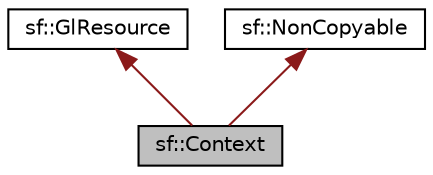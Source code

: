 digraph "sf::Context"
{
  edge [fontname="Helvetica",fontsize="10",labelfontname="Helvetica",labelfontsize="10"];
  node [fontname="Helvetica",fontsize="10",shape=record];
  Node0 [label="sf::Context",height=0.2,width=0.4,color="black", fillcolor="grey75", style="filled", fontcolor="black"];
  Node1 -> Node0 [dir="back",color="firebrick4",fontsize="10",style="solid",fontname="Helvetica"];
  Node1 [label="sf::GlResource",height=0.2,width=0.4,color="black", fillcolor="white", style="filled",URL="$classsf_1_1_gl_resource.html",tooltip="Base class for classes that require an OpenGL context. "];
  Node2 -> Node0 [dir="back",color="firebrick4",fontsize="10",style="solid",fontname="Helvetica"];
  Node2 [label="sf::NonCopyable",height=0.2,width=0.4,color="black", fillcolor="white", style="filled",URL="$classsf_1_1_non_copyable.html",tooltip="Utility class that makes any derived class non-copyable. "];
}
